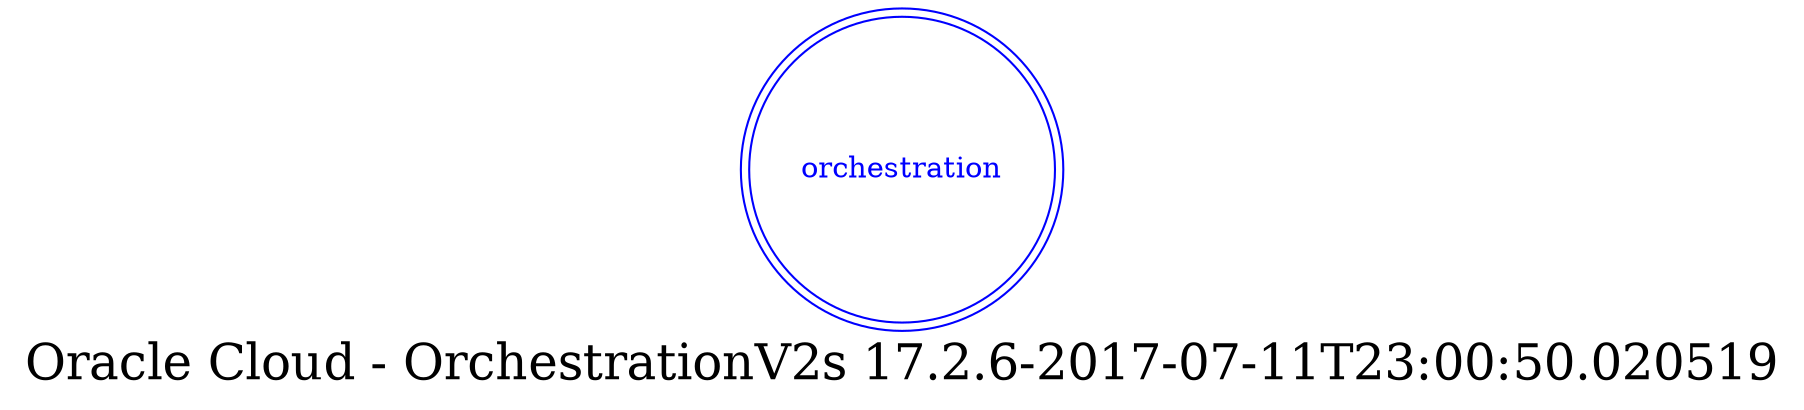 digraph LexiconGraph {
graph[label="Oracle Cloud - OrchestrationV2s 17.2.6-2017-07-11T23:00:50.020519", fontsize=24]
splines=true
"orchestration" [color=blue, fontcolor=blue, shape=doublecircle]
}
